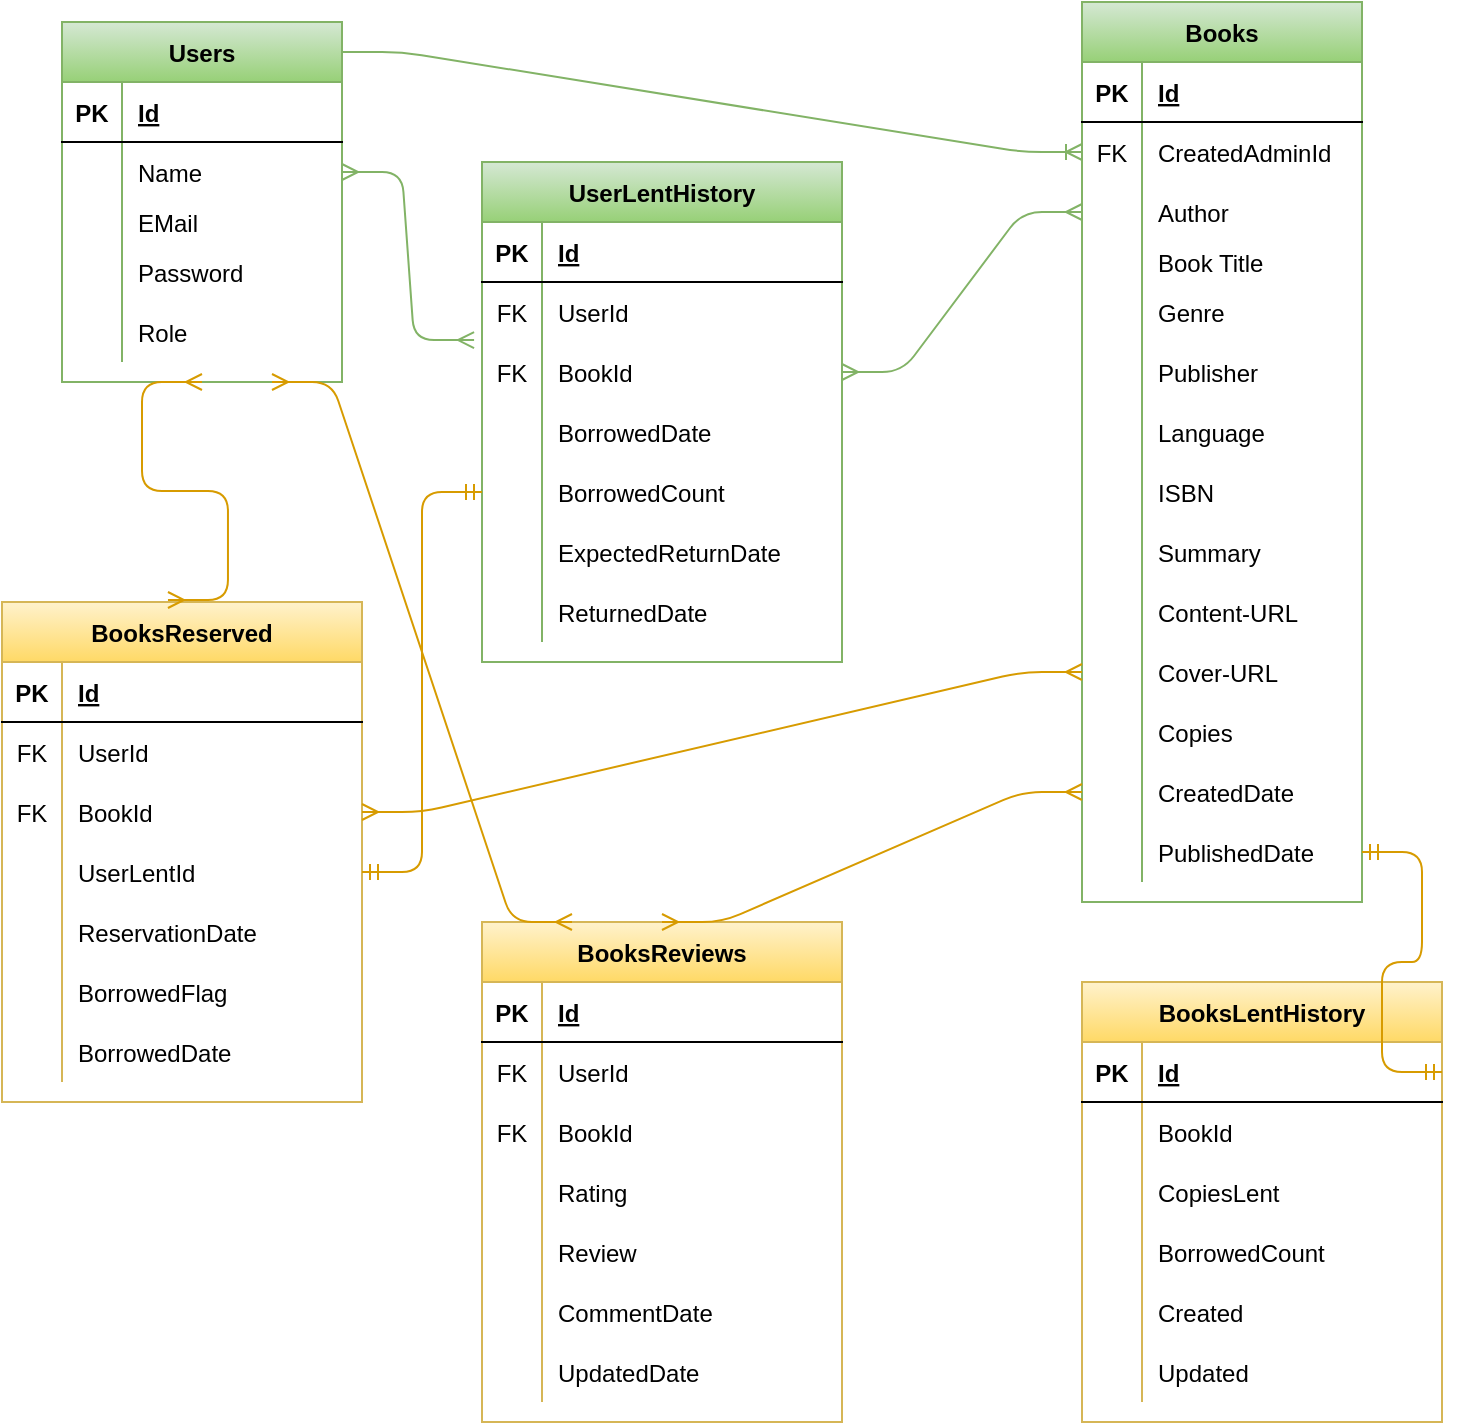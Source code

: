 <mxfile version="13.10.4" type="device"><diagram id="R2lEEEUBdFMjLlhIrx00" name="Page-1"><mxGraphModel dx="868" dy="492" grid="1" gridSize="10" guides="1" tooltips="1" connect="1" arrows="1" fold="1" page="1" pageScale="1" pageWidth="850" pageHeight="1100" math="0" shadow="0" extFonts="Permanent Marker^https://fonts.googleapis.com/css?family=Permanent+Marker"><root><mxCell id="0"/><mxCell id="1" parent="0"/><mxCell id="43oPktWfeNGgpIkwOGLG-1" value="Users" style="shape=table;startSize=30;container=1;collapsible=1;childLayout=tableLayout;fixedRows=1;rowLines=0;fontStyle=1;align=center;resizeLast=1;gradientColor=#97d077;fillColor=#d5e8d4;strokeColor=#82b366;" vertex="1" parent="1"><mxGeometry x="80" y="30" width="140" height="180" as="geometry"/></mxCell><mxCell id="43oPktWfeNGgpIkwOGLG-2" value="" style="shape=partialRectangle;collapsible=0;dropTarget=0;pointerEvents=0;fillColor=none;top=0;left=0;bottom=1;right=0;points=[[0,0.5],[1,0.5]];portConstraint=eastwest;" vertex="1" parent="43oPktWfeNGgpIkwOGLG-1"><mxGeometry y="30" width="140" height="30" as="geometry"/></mxCell><mxCell id="43oPktWfeNGgpIkwOGLG-3" value="PK" style="shape=partialRectangle;connectable=0;fillColor=none;top=0;left=0;bottom=0;right=0;fontStyle=1;overflow=hidden;" vertex="1" parent="43oPktWfeNGgpIkwOGLG-2"><mxGeometry width="30" height="30" as="geometry"/></mxCell><mxCell id="43oPktWfeNGgpIkwOGLG-4" value="Id" style="shape=partialRectangle;connectable=0;fillColor=none;top=0;left=0;bottom=0;right=0;align=left;spacingLeft=6;fontStyle=5;overflow=hidden;" vertex="1" parent="43oPktWfeNGgpIkwOGLG-2"><mxGeometry x="30" width="110" height="30" as="geometry"/></mxCell><mxCell id="43oPktWfeNGgpIkwOGLG-5" value="" style="shape=partialRectangle;collapsible=0;dropTarget=0;pointerEvents=0;fillColor=none;top=0;left=0;bottom=0;right=0;points=[[0,0.5],[1,0.5]];portConstraint=eastwest;" vertex="1" parent="43oPktWfeNGgpIkwOGLG-1"><mxGeometry y="60" width="140" height="30" as="geometry"/></mxCell><mxCell id="43oPktWfeNGgpIkwOGLG-6" value="" style="shape=partialRectangle;connectable=0;fillColor=none;top=0;left=0;bottom=0;right=0;editable=1;overflow=hidden;" vertex="1" parent="43oPktWfeNGgpIkwOGLG-5"><mxGeometry width="30" height="30" as="geometry"/></mxCell><mxCell id="43oPktWfeNGgpIkwOGLG-7" value="Name" style="shape=partialRectangle;connectable=0;fillColor=none;top=0;left=0;bottom=0;right=0;align=left;spacingLeft=6;overflow=hidden;" vertex="1" parent="43oPktWfeNGgpIkwOGLG-5"><mxGeometry x="30" width="110" height="30" as="geometry"/></mxCell><mxCell id="43oPktWfeNGgpIkwOGLG-8" value="" style="shape=partialRectangle;collapsible=0;dropTarget=0;pointerEvents=0;fillColor=none;top=0;left=0;bottom=0;right=0;points=[[0,0.5],[1,0.5]];portConstraint=eastwest;" vertex="1" parent="43oPktWfeNGgpIkwOGLG-1"><mxGeometry y="90" width="140" height="20" as="geometry"/></mxCell><mxCell id="43oPktWfeNGgpIkwOGLG-9" value="" style="shape=partialRectangle;connectable=0;fillColor=none;top=0;left=0;bottom=0;right=0;editable=1;overflow=hidden;" vertex="1" parent="43oPktWfeNGgpIkwOGLG-8"><mxGeometry width="30" height="20" as="geometry"/></mxCell><mxCell id="43oPktWfeNGgpIkwOGLG-10" value="EMail" style="shape=partialRectangle;connectable=0;fillColor=none;top=0;left=0;bottom=0;right=0;align=left;spacingLeft=6;overflow=hidden;" vertex="1" parent="43oPktWfeNGgpIkwOGLG-8"><mxGeometry x="30" width="110" height="20" as="geometry"/></mxCell><mxCell id="43oPktWfeNGgpIkwOGLG-11" value="" style="shape=partialRectangle;collapsible=0;dropTarget=0;pointerEvents=0;fillColor=none;top=0;left=0;bottom=0;right=0;points=[[0,0.5],[1,0.5]];portConstraint=eastwest;" vertex="1" parent="43oPktWfeNGgpIkwOGLG-1"><mxGeometry y="110" width="140" height="30" as="geometry"/></mxCell><mxCell id="43oPktWfeNGgpIkwOGLG-12" value="" style="shape=partialRectangle;connectable=0;fillColor=none;top=0;left=0;bottom=0;right=0;editable=1;overflow=hidden;" vertex="1" parent="43oPktWfeNGgpIkwOGLG-11"><mxGeometry width="30" height="30" as="geometry"/></mxCell><mxCell id="43oPktWfeNGgpIkwOGLG-13" value="Password" style="shape=partialRectangle;connectable=0;fillColor=none;top=0;left=0;bottom=0;right=0;align=left;spacingLeft=6;overflow=hidden;" vertex="1" parent="43oPktWfeNGgpIkwOGLG-11"><mxGeometry x="30" width="110" height="30" as="geometry"/></mxCell><mxCell id="43oPktWfeNGgpIkwOGLG-27" style="shape=partialRectangle;collapsible=0;dropTarget=0;pointerEvents=0;fillColor=none;top=0;left=0;bottom=0;right=0;points=[[0,0.5],[1,0.5]];portConstraint=eastwest;" vertex="1" parent="43oPktWfeNGgpIkwOGLG-1"><mxGeometry y="140" width="140" height="30" as="geometry"/></mxCell><mxCell id="43oPktWfeNGgpIkwOGLG-28" style="shape=partialRectangle;connectable=0;fillColor=none;top=0;left=0;bottom=0;right=0;editable=1;overflow=hidden;" vertex="1" parent="43oPktWfeNGgpIkwOGLG-27"><mxGeometry width="30" height="30" as="geometry"/></mxCell><mxCell id="43oPktWfeNGgpIkwOGLG-29" value="Role" style="shape=partialRectangle;connectable=0;fillColor=none;top=0;left=0;bottom=0;right=0;align=left;spacingLeft=6;overflow=hidden;" vertex="1" parent="43oPktWfeNGgpIkwOGLG-27"><mxGeometry x="30" width="110" height="30" as="geometry"/></mxCell><mxCell id="43oPktWfeNGgpIkwOGLG-30" value="Books" style="shape=table;startSize=30;container=1;collapsible=1;childLayout=tableLayout;fixedRows=1;rowLines=0;fontStyle=1;align=center;resizeLast=1;gradientColor=#97d077;fillColor=#d5e8d4;strokeColor=#82b366;" vertex="1" parent="1"><mxGeometry x="590" y="20" width="140" height="450" as="geometry"/></mxCell><mxCell id="43oPktWfeNGgpIkwOGLG-31" value="" style="shape=partialRectangle;collapsible=0;dropTarget=0;pointerEvents=0;fillColor=none;top=0;left=0;bottom=1;right=0;points=[[0,0.5],[1,0.5]];portConstraint=eastwest;" vertex="1" parent="43oPktWfeNGgpIkwOGLG-30"><mxGeometry y="30" width="140" height="30" as="geometry"/></mxCell><mxCell id="43oPktWfeNGgpIkwOGLG-32" value="PK" style="shape=partialRectangle;connectable=0;fillColor=none;top=0;left=0;bottom=0;right=0;fontStyle=1;overflow=hidden;" vertex="1" parent="43oPktWfeNGgpIkwOGLG-31"><mxGeometry width="30" height="30" as="geometry"/></mxCell><mxCell id="43oPktWfeNGgpIkwOGLG-33" value="Id" style="shape=partialRectangle;connectable=0;fillColor=none;top=0;left=0;bottom=0;right=0;align=left;spacingLeft=6;fontStyle=5;overflow=hidden;" vertex="1" parent="43oPktWfeNGgpIkwOGLG-31"><mxGeometry x="30" width="110" height="30" as="geometry"/></mxCell><mxCell id="43oPktWfeNGgpIkwOGLG-109" style="shape=partialRectangle;collapsible=0;dropTarget=0;pointerEvents=0;fillColor=none;top=0;left=0;bottom=0;right=0;points=[[0,0.5],[1,0.5]];portConstraint=eastwest;" vertex="1" parent="43oPktWfeNGgpIkwOGLG-30"><mxGeometry y="60" width="140" height="30" as="geometry"/></mxCell><mxCell id="43oPktWfeNGgpIkwOGLG-110" value="FK" style="shape=partialRectangle;connectable=0;fillColor=none;top=0;left=0;bottom=0;right=0;editable=1;overflow=hidden;" vertex="1" parent="43oPktWfeNGgpIkwOGLG-109"><mxGeometry width="30" height="30" as="geometry"/></mxCell><mxCell id="43oPktWfeNGgpIkwOGLG-111" value="CreatedAdminId" style="shape=partialRectangle;connectable=0;fillColor=none;top=0;left=0;bottom=0;right=0;align=left;spacingLeft=6;overflow=hidden;" vertex="1" parent="43oPktWfeNGgpIkwOGLG-109"><mxGeometry x="30" width="110" height="30" as="geometry"/></mxCell><mxCell id="43oPktWfeNGgpIkwOGLG-34" value="" style="shape=partialRectangle;collapsible=0;dropTarget=0;pointerEvents=0;fillColor=none;top=0;left=0;bottom=0;right=0;points=[[0,0.5],[1,0.5]];portConstraint=eastwest;" vertex="1" parent="43oPktWfeNGgpIkwOGLG-30"><mxGeometry y="90" width="140" height="30" as="geometry"/></mxCell><mxCell id="43oPktWfeNGgpIkwOGLG-35" value="" style="shape=partialRectangle;connectable=0;fillColor=none;top=0;left=0;bottom=0;right=0;editable=1;overflow=hidden;" vertex="1" parent="43oPktWfeNGgpIkwOGLG-34"><mxGeometry width="30" height="30" as="geometry"/></mxCell><mxCell id="43oPktWfeNGgpIkwOGLG-36" value="Author" style="shape=partialRectangle;connectable=0;fillColor=none;top=0;left=0;bottom=0;right=0;align=left;spacingLeft=6;overflow=hidden;" vertex="1" parent="43oPktWfeNGgpIkwOGLG-34"><mxGeometry x="30" width="110" height="30" as="geometry"/></mxCell><mxCell id="43oPktWfeNGgpIkwOGLG-37" value="" style="shape=partialRectangle;collapsible=0;dropTarget=0;pointerEvents=0;fillColor=none;top=0;left=0;bottom=0;right=0;points=[[0,0.5],[1,0.5]];portConstraint=eastwest;" vertex="1" parent="43oPktWfeNGgpIkwOGLG-30"><mxGeometry y="120" width="140" height="20" as="geometry"/></mxCell><mxCell id="43oPktWfeNGgpIkwOGLG-38" value="" style="shape=partialRectangle;connectable=0;fillColor=none;top=0;left=0;bottom=0;right=0;editable=1;overflow=hidden;" vertex="1" parent="43oPktWfeNGgpIkwOGLG-37"><mxGeometry width="30" height="20" as="geometry"/></mxCell><mxCell id="43oPktWfeNGgpIkwOGLG-39" value="Book Title" style="shape=partialRectangle;connectable=0;fillColor=none;top=0;left=0;bottom=0;right=0;align=left;spacingLeft=6;overflow=hidden;" vertex="1" parent="43oPktWfeNGgpIkwOGLG-37"><mxGeometry x="30" width="110" height="20" as="geometry"/></mxCell><mxCell id="43oPktWfeNGgpIkwOGLG-40" value="" style="shape=partialRectangle;collapsible=0;dropTarget=0;pointerEvents=0;fillColor=none;top=0;left=0;bottom=0;right=0;points=[[0,0.5],[1,0.5]];portConstraint=eastwest;" vertex="1" parent="43oPktWfeNGgpIkwOGLG-30"><mxGeometry y="140" width="140" height="30" as="geometry"/></mxCell><mxCell id="43oPktWfeNGgpIkwOGLG-41" value="" style="shape=partialRectangle;connectable=0;fillColor=none;top=0;left=0;bottom=0;right=0;editable=1;overflow=hidden;" vertex="1" parent="43oPktWfeNGgpIkwOGLG-40"><mxGeometry width="30" height="30" as="geometry"/></mxCell><mxCell id="43oPktWfeNGgpIkwOGLG-42" value="Genre" style="shape=partialRectangle;connectable=0;fillColor=none;top=0;left=0;bottom=0;right=0;align=left;spacingLeft=6;overflow=hidden;" vertex="1" parent="43oPktWfeNGgpIkwOGLG-40"><mxGeometry x="30" width="110" height="30" as="geometry"/></mxCell><mxCell id="43oPktWfeNGgpIkwOGLG-43" style="shape=partialRectangle;collapsible=0;dropTarget=0;pointerEvents=0;fillColor=none;top=0;left=0;bottom=0;right=0;points=[[0,0.5],[1,0.5]];portConstraint=eastwest;" vertex="1" parent="43oPktWfeNGgpIkwOGLG-30"><mxGeometry y="170" width="140" height="30" as="geometry"/></mxCell><mxCell id="43oPktWfeNGgpIkwOGLG-44" style="shape=partialRectangle;connectable=0;fillColor=none;top=0;left=0;bottom=0;right=0;editable=1;overflow=hidden;" vertex="1" parent="43oPktWfeNGgpIkwOGLG-43"><mxGeometry width="30" height="30" as="geometry"/></mxCell><mxCell id="43oPktWfeNGgpIkwOGLG-45" value="Publisher" style="shape=partialRectangle;connectable=0;fillColor=none;top=0;left=0;bottom=0;right=0;align=left;spacingLeft=6;overflow=hidden;" vertex="1" parent="43oPktWfeNGgpIkwOGLG-43"><mxGeometry x="30" width="110" height="30" as="geometry"/></mxCell><mxCell id="43oPktWfeNGgpIkwOGLG-46" style="shape=partialRectangle;collapsible=0;dropTarget=0;pointerEvents=0;fillColor=none;top=0;left=0;bottom=0;right=0;points=[[0,0.5],[1,0.5]];portConstraint=eastwest;" vertex="1" parent="43oPktWfeNGgpIkwOGLG-30"><mxGeometry y="200" width="140" height="30" as="geometry"/></mxCell><mxCell id="43oPktWfeNGgpIkwOGLG-47" style="shape=partialRectangle;connectable=0;fillColor=none;top=0;left=0;bottom=0;right=0;editable=1;overflow=hidden;" vertex="1" parent="43oPktWfeNGgpIkwOGLG-46"><mxGeometry width="30" height="30" as="geometry"/></mxCell><mxCell id="43oPktWfeNGgpIkwOGLG-48" value="Language" style="shape=partialRectangle;connectable=0;fillColor=none;top=0;left=0;bottom=0;right=0;align=left;spacingLeft=6;overflow=hidden;" vertex="1" parent="43oPktWfeNGgpIkwOGLG-46"><mxGeometry x="30" width="110" height="30" as="geometry"/></mxCell><mxCell id="43oPktWfeNGgpIkwOGLG-55" style="shape=partialRectangle;collapsible=0;dropTarget=0;pointerEvents=0;fillColor=none;top=0;left=0;bottom=0;right=0;points=[[0,0.5],[1,0.5]];portConstraint=eastwest;" vertex="1" parent="43oPktWfeNGgpIkwOGLG-30"><mxGeometry y="230" width="140" height="30" as="geometry"/></mxCell><mxCell id="43oPktWfeNGgpIkwOGLG-56" style="shape=partialRectangle;connectable=0;fillColor=none;top=0;left=0;bottom=0;right=0;editable=1;overflow=hidden;" vertex="1" parent="43oPktWfeNGgpIkwOGLG-55"><mxGeometry width="30" height="30" as="geometry"/></mxCell><mxCell id="43oPktWfeNGgpIkwOGLG-57" value="ISBN" style="shape=partialRectangle;connectable=0;fillColor=none;top=0;left=0;bottom=0;right=0;align=left;spacingLeft=6;overflow=hidden;" vertex="1" parent="43oPktWfeNGgpIkwOGLG-55"><mxGeometry x="30" width="110" height="30" as="geometry"/></mxCell><mxCell id="43oPktWfeNGgpIkwOGLG-52" style="shape=partialRectangle;collapsible=0;dropTarget=0;pointerEvents=0;fillColor=none;top=0;left=0;bottom=0;right=0;points=[[0,0.5],[1,0.5]];portConstraint=eastwest;" vertex="1" parent="43oPktWfeNGgpIkwOGLG-30"><mxGeometry y="260" width="140" height="30" as="geometry"/></mxCell><mxCell id="43oPktWfeNGgpIkwOGLG-53" style="shape=partialRectangle;connectable=0;fillColor=none;top=0;left=0;bottom=0;right=0;editable=1;overflow=hidden;" vertex="1" parent="43oPktWfeNGgpIkwOGLG-52"><mxGeometry width="30" height="30" as="geometry"/></mxCell><mxCell id="43oPktWfeNGgpIkwOGLG-54" value="Summary" style="shape=partialRectangle;connectable=0;fillColor=none;top=0;left=0;bottom=0;right=0;align=left;spacingLeft=6;overflow=hidden;" vertex="1" parent="43oPktWfeNGgpIkwOGLG-52"><mxGeometry x="30" width="110" height="30" as="geometry"/></mxCell><mxCell id="43oPktWfeNGgpIkwOGLG-49" style="shape=partialRectangle;collapsible=0;dropTarget=0;pointerEvents=0;fillColor=none;top=0;left=0;bottom=0;right=0;points=[[0,0.5],[1,0.5]];portConstraint=eastwest;" vertex="1" parent="43oPktWfeNGgpIkwOGLG-30"><mxGeometry y="290" width="140" height="30" as="geometry"/></mxCell><mxCell id="43oPktWfeNGgpIkwOGLG-50" style="shape=partialRectangle;connectable=0;fillColor=none;top=0;left=0;bottom=0;right=0;editable=1;overflow=hidden;" vertex="1" parent="43oPktWfeNGgpIkwOGLG-49"><mxGeometry width="30" height="30" as="geometry"/></mxCell><mxCell id="43oPktWfeNGgpIkwOGLG-51" value="Content-URL" style="shape=partialRectangle;connectable=0;fillColor=none;top=0;left=0;bottom=0;right=0;align=left;spacingLeft=6;overflow=hidden;" vertex="1" parent="43oPktWfeNGgpIkwOGLG-49"><mxGeometry x="30" width="110" height="30" as="geometry"/></mxCell><mxCell id="43oPktWfeNGgpIkwOGLG-58" style="shape=partialRectangle;collapsible=0;dropTarget=0;pointerEvents=0;fillColor=none;top=0;left=0;bottom=0;right=0;points=[[0,0.5],[1,0.5]];portConstraint=eastwest;" vertex="1" parent="43oPktWfeNGgpIkwOGLG-30"><mxGeometry y="320" width="140" height="30" as="geometry"/></mxCell><mxCell id="43oPktWfeNGgpIkwOGLG-59" style="shape=partialRectangle;connectable=0;fillColor=none;top=0;left=0;bottom=0;right=0;editable=1;overflow=hidden;" vertex="1" parent="43oPktWfeNGgpIkwOGLG-58"><mxGeometry width="30" height="30" as="geometry"/></mxCell><mxCell id="43oPktWfeNGgpIkwOGLG-60" value="Cover-URL" style="shape=partialRectangle;connectable=0;fillColor=none;top=0;left=0;bottom=0;right=0;align=left;spacingLeft=6;overflow=hidden;" vertex="1" parent="43oPktWfeNGgpIkwOGLG-58"><mxGeometry x="30" width="110" height="30" as="geometry"/></mxCell><mxCell id="43oPktWfeNGgpIkwOGLG-134" style="shape=partialRectangle;collapsible=0;dropTarget=0;pointerEvents=0;fillColor=none;top=0;left=0;bottom=0;right=0;points=[[0,0.5],[1,0.5]];portConstraint=eastwest;" vertex="1" parent="43oPktWfeNGgpIkwOGLG-30"><mxGeometry y="350" width="140" height="30" as="geometry"/></mxCell><mxCell id="43oPktWfeNGgpIkwOGLG-135" style="shape=partialRectangle;connectable=0;fillColor=none;top=0;left=0;bottom=0;right=0;editable=1;overflow=hidden;" vertex="1" parent="43oPktWfeNGgpIkwOGLG-134"><mxGeometry width="30" height="30" as="geometry"/></mxCell><mxCell id="43oPktWfeNGgpIkwOGLG-136" value="Copies" style="shape=partialRectangle;connectable=0;fillColor=none;top=0;left=0;bottom=0;right=0;align=left;spacingLeft=6;overflow=hidden;" vertex="1" parent="43oPktWfeNGgpIkwOGLG-134"><mxGeometry x="30" width="110" height="30" as="geometry"/></mxCell><mxCell id="43oPktWfeNGgpIkwOGLG-137" style="shape=partialRectangle;collapsible=0;dropTarget=0;pointerEvents=0;fillColor=none;top=0;left=0;bottom=0;right=0;points=[[0,0.5],[1,0.5]];portConstraint=eastwest;" vertex="1" parent="43oPktWfeNGgpIkwOGLG-30"><mxGeometry y="380" width="140" height="30" as="geometry"/></mxCell><mxCell id="43oPktWfeNGgpIkwOGLG-138" style="shape=partialRectangle;connectable=0;fillColor=none;top=0;left=0;bottom=0;right=0;editable=1;overflow=hidden;" vertex="1" parent="43oPktWfeNGgpIkwOGLG-137"><mxGeometry width="30" height="30" as="geometry"/></mxCell><mxCell id="43oPktWfeNGgpIkwOGLG-139" value="CreatedDate" style="shape=partialRectangle;connectable=0;fillColor=none;top=0;left=0;bottom=0;right=0;align=left;spacingLeft=6;overflow=hidden;" vertex="1" parent="43oPktWfeNGgpIkwOGLG-137"><mxGeometry x="30" width="110" height="30" as="geometry"/></mxCell><mxCell id="43oPktWfeNGgpIkwOGLG-187" style="shape=partialRectangle;collapsible=0;dropTarget=0;pointerEvents=0;fillColor=none;top=0;left=0;bottom=0;right=0;points=[[0,0.5],[1,0.5]];portConstraint=eastwest;" vertex="1" parent="43oPktWfeNGgpIkwOGLG-30"><mxGeometry y="410" width="140" height="30" as="geometry"/></mxCell><mxCell id="43oPktWfeNGgpIkwOGLG-188" style="shape=partialRectangle;connectable=0;fillColor=none;top=0;left=0;bottom=0;right=0;editable=1;overflow=hidden;" vertex="1" parent="43oPktWfeNGgpIkwOGLG-187"><mxGeometry width="30" height="30" as="geometry"/></mxCell><mxCell id="43oPktWfeNGgpIkwOGLG-189" value="PublishedDate" style="shape=partialRectangle;connectable=0;fillColor=none;top=0;left=0;bottom=0;right=0;align=left;spacingLeft=6;overflow=hidden;" vertex="1" parent="43oPktWfeNGgpIkwOGLG-187"><mxGeometry x="30" width="110" height="30" as="geometry"/></mxCell><mxCell id="43oPktWfeNGgpIkwOGLG-61" value="BooksReserved" style="shape=table;startSize=30;container=1;collapsible=1;childLayout=tableLayout;fixedRows=1;rowLines=0;fontStyle=1;align=center;resizeLast=1;gradientColor=#ffd966;fillColor=#fff2cc;strokeColor=#d6b656;" vertex="1" parent="1"><mxGeometry x="50" y="320" width="180" height="250" as="geometry"/></mxCell><mxCell id="43oPktWfeNGgpIkwOGLG-62" value="" style="shape=partialRectangle;collapsible=0;dropTarget=0;pointerEvents=0;fillColor=none;top=0;left=0;bottom=1;right=0;points=[[0,0.5],[1,0.5]];portConstraint=eastwest;" vertex="1" parent="43oPktWfeNGgpIkwOGLG-61"><mxGeometry y="30" width="180" height="30" as="geometry"/></mxCell><mxCell id="43oPktWfeNGgpIkwOGLG-63" value="PK" style="shape=partialRectangle;connectable=0;fillColor=none;top=0;left=0;bottom=0;right=0;fontStyle=1;overflow=hidden;" vertex="1" parent="43oPktWfeNGgpIkwOGLG-62"><mxGeometry width="30" height="30" as="geometry"/></mxCell><mxCell id="43oPktWfeNGgpIkwOGLG-64" value="Id" style="shape=partialRectangle;connectable=0;fillColor=none;top=0;left=0;bottom=0;right=0;align=left;spacingLeft=6;fontStyle=5;overflow=hidden;" vertex="1" parent="43oPktWfeNGgpIkwOGLG-62"><mxGeometry x="30" width="150" height="30" as="geometry"/></mxCell><mxCell id="43oPktWfeNGgpIkwOGLG-65" value="" style="shape=partialRectangle;collapsible=0;dropTarget=0;pointerEvents=0;fillColor=none;top=0;left=0;bottom=0;right=0;points=[[0,0.5],[1,0.5]];portConstraint=eastwest;" vertex="1" parent="43oPktWfeNGgpIkwOGLG-61"><mxGeometry y="60" width="180" height="30" as="geometry"/></mxCell><mxCell id="43oPktWfeNGgpIkwOGLG-66" value="FK" style="shape=partialRectangle;connectable=0;fillColor=none;top=0;left=0;bottom=0;right=0;editable=1;overflow=hidden;" vertex="1" parent="43oPktWfeNGgpIkwOGLG-65"><mxGeometry width="30" height="30" as="geometry"/></mxCell><mxCell id="43oPktWfeNGgpIkwOGLG-67" value="UserId" style="shape=partialRectangle;connectable=0;fillColor=none;top=0;left=0;bottom=0;right=0;align=left;spacingLeft=6;overflow=hidden;" vertex="1" parent="43oPktWfeNGgpIkwOGLG-65"><mxGeometry x="30" width="150" height="30" as="geometry"/></mxCell><mxCell id="43oPktWfeNGgpIkwOGLG-68" value="" style="shape=partialRectangle;collapsible=0;dropTarget=0;pointerEvents=0;fillColor=none;top=0;left=0;bottom=0;right=0;points=[[0,0.5],[1,0.5]];portConstraint=eastwest;" vertex="1" parent="43oPktWfeNGgpIkwOGLG-61"><mxGeometry y="90" width="180" height="30" as="geometry"/></mxCell><mxCell id="43oPktWfeNGgpIkwOGLG-69" value="FK" style="shape=partialRectangle;connectable=0;fillColor=none;top=0;left=0;bottom=0;right=0;editable=1;overflow=hidden;" vertex="1" parent="43oPktWfeNGgpIkwOGLG-68"><mxGeometry width="30" height="30" as="geometry"/></mxCell><mxCell id="43oPktWfeNGgpIkwOGLG-70" value="BookId" style="shape=partialRectangle;connectable=0;fillColor=none;top=0;left=0;bottom=0;right=0;align=left;spacingLeft=6;overflow=hidden;" vertex="1" parent="43oPktWfeNGgpIkwOGLG-68"><mxGeometry x="30" width="150" height="30" as="geometry"/></mxCell><mxCell id="43oPktWfeNGgpIkwOGLG-154" style="shape=partialRectangle;collapsible=0;dropTarget=0;pointerEvents=0;fillColor=none;top=0;left=0;bottom=0;right=0;points=[[0,0.5],[1,0.5]];portConstraint=eastwest;" vertex="1" parent="43oPktWfeNGgpIkwOGLG-61"><mxGeometry y="120" width="180" height="30" as="geometry"/></mxCell><mxCell id="43oPktWfeNGgpIkwOGLG-155" style="shape=partialRectangle;connectable=0;fillColor=none;top=0;left=0;bottom=0;right=0;editable=1;overflow=hidden;" vertex="1" parent="43oPktWfeNGgpIkwOGLG-154"><mxGeometry width="30" height="30" as="geometry"/></mxCell><mxCell id="43oPktWfeNGgpIkwOGLG-156" value="UserLentId" style="shape=partialRectangle;connectable=0;fillColor=none;top=0;left=0;bottom=0;right=0;align=left;spacingLeft=6;overflow=hidden;" vertex="1" parent="43oPktWfeNGgpIkwOGLG-154"><mxGeometry x="30" width="150" height="30" as="geometry"/></mxCell><mxCell id="43oPktWfeNGgpIkwOGLG-71" value="" style="shape=partialRectangle;collapsible=0;dropTarget=0;pointerEvents=0;fillColor=none;top=0;left=0;bottom=0;right=0;points=[[0,0.5],[1,0.5]];portConstraint=eastwest;" vertex="1" parent="43oPktWfeNGgpIkwOGLG-61"><mxGeometry y="150" width="180" height="30" as="geometry"/></mxCell><mxCell id="43oPktWfeNGgpIkwOGLG-72" value="" style="shape=partialRectangle;connectable=0;fillColor=none;top=0;left=0;bottom=0;right=0;editable=1;overflow=hidden;" vertex="1" parent="43oPktWfeNGgpIkwOGLG-71"><mxGeometry width="30" height="30" as="geometry"/></mxCell><mxCell id="43oPktWfeNGgpIkwOGLG-73" value="ReservationDate" style="shape=partialRectangle;connectable=0;fillColor=none;top=0;left=0;bottom=0;right=0;align=left;spacingLeft=6;overflow=hidden;" vertex="1" parent="43oPktWfeNGgpIkwOGLG-71"><mxGeometry x="30" width="150" height="30" as="geometry"/></mxCell><mxCell id="43oPktWfeNGgpIkwOGLG-74" style="shape=partialRectangle;collapsible=0;dropTarget=0;pointerEvents=0;fillColor=none;top=0;left=0;bottom=0;right=0;points=[[0,0.5],[1,0.5]];portConstraint=eastwest;" vertex="1" parent="43oPktWfeNGgpIkwOGLG-61"><mxGeometry y="180" width="180" height="30" as="geometry"/></mxCell><mxCell id="43oPktWfeNGgpIkwOGLG-75" style="shape=partialRectangle;connectable=0;fillColor=none;top=0;left=0;bottom=0;right=0;editable=1;overflow=hidden;" vertex="1" parent="43oPktWfeNGgpIkwOGLG-74"><mxGeometry width="30" height="30" as="geometry"/></mxCell><mxCell id="43oPktWfeNGgpIkwOGLG-76" value="BorrowedFlag" style="shape=partialRectangle;connectable=0;fillColor=none;top=0;left=0;bottom=0;right=0;align=left;spacingLeft=6;overflow=hidden;" vertex="1" parent="43oPktWfeNGgpIkwOGLG-74"><mxGeometry x="30" width="150" height="30" as="geometry"/></mxCell><mxCell id="43oPktWfeNGgpIkwOGLG-112" style="shape=partialRectangle;collapsible=0;dropTarget=0;pointerEvents=0;fillColor=none;top=0;left=0;bottom=0;right=0;points=[[0,0.5],[1,0.5]];portConstraint=eastwest;" vertex="1" parent="43oPktWfeNGgpIkwOGLG-61"><mxGeometry y="210" width="180" height="30" as="geometry"/></mxCell><mxCell id="43oPktWfeNGgpIkwOGLG-113" style="shape=partialRectangle;connectable=0;fillColor=none;top=0;left=0;bottom=0;right=0;editable=1;overflow=hidden;" vertex="1" parent="43oPktWfeNGgpIkwOGLG-112"><mxGeometry width="30" height="30" as="geometry"/></mxCell><mxCell id="43oPktWfeNGgpIkwOGLG-114" value="BorrowedDate" style="shape=partialRectangle;connectable=0;fillColor=none;top=0;left=0;bottom=0;right=0;align=left;spacingLeft=6;overflow=hidden;" vertex="1" parent="43oPktWfeNGgpIkwOGLG-112"><mxGeometry x="30" width="150" height="30" as="geometry"/></mxCell><mxCell id="43oPktWfeNGgpIkwOGLG-90" value="UserLentHistory" style="shape=table;startSize=30;container=1;collapsible=1;childLayout=tableLayout;fixedRows=1;rowLines=0;fontStyle=1;align=center;resizeLast=1;gradientColor=#97d077;fillColor=#d5e8d4;strokeColor=#82b366;" vertex="1" parent="1"><mxGeometry x="290" y="100" width="180" height="250" as="geometry"/></mxCell><mxCell id="43oPktWfeNGgpIkwOGLG-91" value="" style="shape=partialRectangle;collapsible=0;dropTarget=0;pointerEvents=0;fillColor=none;top=0;left=0;bottom=1;right=0;points=[[0,0.5],[1,0.5]];portConstraint=eastwest;" vertex="1" parent="43oPktWfeNGgpIkwOGLG-90"><mxGeometry y="30" width="180" height="30" as="geometry"/></mxCell><mxCell id="43oPktWfeNGgpIkwOGLG-92" value="PK" style="shape=partialRectangle;connectable=0;fillColor=none;top=0;left=0;bottom=0;right=0;fontStyle=1;overflow=hidden;" vertex="1" parent="43oPktWfeNGgpIkwOGLG-91"><mxGeometry width="30" height="30" as="geometry"/></mxCell><mxCell id="43oPktWfeNGgpIkwOGLG-93" value="Id" style="shape=partialRectangle;connectable=0;fillColor=none;top=0;left=0;bottom=0;right=0;align=left;spacingLeft=6;fontStyle=5;overflow=hidden;" vertex="1" parent="43oPktWfeNGgpIkwOGLG-91"><mxGeometry x="30" width="150" height="30" as="geometry"/></mxCell><mxCell id="43oPktWfeNGgpIkwOGLG-94" value="" style="shape=partialRectangle;collapsible=0;dropTarget=0;pointerEvents=0;fillColor=none;top=0;left=0;bottom=0;right=0;points=[[0,0.5],[1,0.5]];portConstraint=eastwest;" vertex="1" parent="43oPktWfeNGgpIkwOGLG-90"><mxGeometry y="60" width="180" height="30" as="geometry"/></mxCell><mxCell id="43oPktWfeNGgpIkwOGLG-95" value="FK" style="shape=partialRectangle;connectable=0;fillColor=none;top=0;left=0;bottom=0;right=0;editable=1;overflow=hidden;" vertex="1" parent="43oPktWfeNGgpIkwOGLG-94"><mxGeometry width="30" height="30" as="geometry"/></mxCell><mxCell id="43oPktWfeNGgpIkwOGLG-96" value="UserId" style="shape=partialRectangle;connectable=0;fillColor=none;top=0;left=0;bottom=0;right=0;align=left;spacingLeft=6;overflow=hidden;" vertex="1" parent="43oPktWfeNGgpIkwOGLG-94"><mxGeometry x="30" width="150" height="30" as="geometry"/></mxCell><mxCell id="43oPktWfeNGgpIkwOGLG-97" value="" style="shape=partialRectangle;collapsible=0;dropTarget=0;pointerEvents=0;fillColor=none;top=0;left=0;bottom=0;right=0;points=[[0,0.5],[1,0.5]];portConstraint=eastwest;" vertex="1" parent="43oPktWfeNGgpIkwOGLG-90"><mxGeometry y="90" width="180" height="30" as="geometry"/></mxCell><mxCell id="43oPktWfeNGgpIkwOGLG-98" value="FK" style="shape=partialRectangle;connectable=0;fillColor=none;top=0;left=0;bottom=0;right=0;editable=1;overflow=hidden;" vertex="1" parent="43oPktWfeNGgpIkwOGLG-97"><mxGeometry width="30" height="30" as="geometry"/></mxCell><mxCell id="43oPktWfeNGgpIkwOGLG-99" value="BookId" style="shape=partialRectangle;connectable=0;fillColor=none;top=0;left=0;bottom=0;right=0;align=left;spacingLeft=6;overflow=hidden;" vertex="1" parent="43oPktWfeNGgpIkwOGLG-97"><mxGeometry x="30" width="150" height="30" as="geometry"/></mxCell><mxCell id="43oPktWfeNGgpIkwOGLG-100" value="" style="shape=partialRectangle;collapsible=0;dropTarget=0;pointerEvents=0;fillColor=none;top=0;left=0;bottom=0;right=0;points=[[0,0.5],[1,0.5]];portConstraint=eastwest;" vertex="1" parent="43oPktWfeNGgpIkwOGLG-90"><mxGeometry y="120" width="180" height="30" as="geometry"/></mxCell><mxCell id="43oPktWfeNGgpIkwOGLG-101" value="" style="shape=partialRectangle;connectable=0;fillColor=none;top=0;left=0;bottom=0;right=0;editable=1;overflow=hidden;" vertex="1" parent="43oPktWfeNGgpIkwOGLG-100"><mxGeometry width="30" height="30" as="geometry"/></mxCell><mxCell id="43oPktWfeNGgpIkwOGLG-102" value="BorrowedDate" style="shape=partialRectangle;connectable=0;fillColor=none;top=0;left=0;bottom=0;right=0;align=left;spacingLeft=6;overflow=hidden;" vertex="1" parent="43oPktWfeNGgpIkwOGLG-100"><mxGeometry x="30" width="150" height="30" as="geometry"/></mxCell><mxCell id="43oPktWfeNGgpIkwOGLG-103" style="shape=partialRectangle;collapsible=0;dropTarget=0;pointerEvents=0;fillColor=none;top=0;left=0;bottom=0;right=0;points=[[0,0.5],[1,0.5]];portConstraint=eastwest;" vertex="1" parent="43oPktWfeNGgpIkwOGLG-90"><mxGeometry y="150" width="180" height="30" as="geometry"/></mxCell><mxCell id="43oPktWfeNGgpIkwOGLG-104" style="shape=partialRectangle;connectable=0;fillColor=none;top=0;left=0;bottom=0;right=0;editable=1;overflow=hidden;" vertex="1" parent="43oPktWfeNGgpIkwOGLG-103"><mxGeometry width="30" height="30" as="geometry"/></mxCell><mxCell id="43oPktWfeNGgpIkwOGLG-105" value="BorrowedCount" style="shape=partialRectangle;connectable=0;fillColor=none;top=0;left=0;bottom=0;right=0;align=left;spacingLeft=6;overflow=hidden;" vertex="1" parent="43oPktWfeNGgpIkwOGLG-103"><mxGeometry x="30" width="150" height="30" as="geometry"/></mxCell><mxCell id="43oPktWfeNGgpIkwOGLG-118" style="shape=partialRectangle;collapsible=0;dropTarget=0;pointerEvents=0;fillColor=none;top=0;left=0;bottom=0;right=0;points=[[0,0.5],[1,0.5]];portConstraint=eastwest;" vertex="1" parent="43oPktWfeNGgpIkwOGLG-90"><mxGeometry y="180" width="180" height="30" as="geometry"/></mxCell><mxCell id="43oPktWfeNGgpIkwOGLG-119" style="shape=partialRectangle;connectable=0;fillColor=none;top=0;left=0;bottom=0;right=0;editable=1;overflow=hidden;" vertex="1" parent="43oPktWfeNGgpIkwOGLG-118"><mxGeometry width="30" height="30" as="geometry"/></mxCell><mxCell id="43oPktWfeNGgpIkwOGLG-120" value="ExpectedReturnDate" style="shape=partialRectangle;connectable=0;fillColor=none;top=0;left=0;bottom=0;right=0;align=left;spacingLeft=6;overflow=hidden;" vertex="1" parent="43oPktWfeNGgpIkwOGLG-118"><mxGeometry x="30" width="150" height="30" as="geometry"/></mxCell><mxCell id="43oPktWfeNGgpIkwOGLG-106" style="shape=partialRectangle;collapsible=0;dropTarget=0;pointerEvents=0;fillColor=none;top=0;left=0;bottom=0;right=0;points=[[0,0.5],[1,0.5]];portConstraint=eastwest;" vertex="1" parent="43oPktWfeNGgpIkwOGLG-90"><mxGeometry y="210" width="180" height="30" as="geometry"/></mxCell><mxCell id="43oPktWfeNGgpIkwOGLG-107" style="shape=partialRectangle;connectable=0;fillColor=none;top=0;left=0;bottom=0;right=0;editable=1;overflow=hidden;" vertex="1" parent="43oPktWfeNGgpIkwOGLG-106"><mxGeometry width="30" height="30" as="geometry"/></mxCell><mxCell id="43oPktWfeNGgpIkwOGLG-108" value="ReturnedDate" style="shape=partialRectangle;connectable=0;fillColor=none;top=0;left=0;bottom=0;right=0;align=left;spacingLeft=6;overflow=hidden;" vertex="1" parent="43oPktWfeNGgpIkwOGLG-106"><mxGeometry x="30" width="150" height="30" as="geometry"/></mxCell><mxCell id="43oPktWfeNGgpIkwOGLG-121" value="BooksLentHistory" style="shape=table;startSize=30;container=1;collapsible=1;childLayout=tableLayout;fixedRows=1;rowLines=0;fontStyle=1;align=center;resizeLast=1;gradientColor=#ffd966;fillColor=#fff2cc;strokeColor=#d6b656;" vertex="1" parent="1"><mxGeometry x="590" y="510" width="180" height="220" as="geometry"/></mxCell><mxCell id="43oPktWfeNGgpIkwOGLG-122" value="" style="shape=partialRectangle;collapsible=0;dropTarget=0;pointerEvents=0;fillColor=none;top=0;left=0;bottom=1;right=0;points=[[0,0.5],[1,0.5]];portConstraint=eastwest;" vertex="1" parent="43oPktWfeNGgpIkwOGLG-121"><mxGeometry y="30" width="180" height="30" as="geometry"/></mxCell><mxCell id="43oPktWfeNGgpIkwOGLG-123" value="PK" style="shape=partialRectangle;connectable=0;fillColor=none;top=0;left=0;bottom=0;right=0;fontStyle=1;overflow=hidden;" vertex="1" parent="43oPktWfeNGgpIkwOGLG-122"><mxGeometry width="30" height="30" as="geometry"/></mxCell><mxCell id="43oPktWfeNGgpIkwOGLG-124" value="Id" style="shape=partialRectangle;connectable=0;fillColor=none;top=0;left=0;bottom=0;right=0;align=left;spacingLeft=6;fontStyle=5;overflow=hidden;" vertex="1" parent="43oPktWfeNGgpIkwOGLG-122"><mxGeometry x="30" width="150" height="30" as="geometry"/></mxCell><mxCell id="43oPktWfeNGgpIkwOGLG-125" value="" style="shape=partialRectangle;collapsible=0;dropTarget=0;pointerEvents=0;fillColor=none;top=0;left=0;bottom=0;right=0;points=[[0,0.5],[1,0.5]];portConstraint=eastwest;" vertex="1" parent="43oPktWfeNGgpIkwOGLG-121"><mxGeometry y="60" width="180" height="30" as="geometry"/></mxCell><mxCell id="43oPktWfeNGgpIkwOGLG-126" value="" style="shape=partialRectangle;connectable=0;fillColor=none;top=0;left=0;bottom=0;right=0;editable=1;overflow=hidden;" vertex="1" parent="43oPktWfeNGgpIkwOGLG-125"><mxGeometry width="30" height="30" as="geometry"/></mxCell><mxCell id="43oPktWfeNGgpIkwOGLG-127" value="BookId" style="shape=partialRectangle;connectable=0;fillColor=none;top=0;left=0;bottom=0;right=0;align=left;spacingLeft=6;overflow=hidden;" vertex="1" parent="43oPktWfeNGgpIkwOGLG-125"><mxGeometry x="30" width="150" height="30" as="geometry"/></mxCell><mxCell id="43oPktWfeNGgpIkwOGLG-128" value="" style="shape=partialRectangle;collapsible=0;dropTarget=0;pointerEvents=0;fillColor=none;top=0;left=0;bottom=0;right=0;points=[[0,0.5],[1,0.5]];portConstraint=eastwest;" vertex="1" parent="43oPktWfeNGgpIkwOGLG-121"><mxGeometry y="90" width="180" height="30" as="geometry"/></mxCell><mxCell id="43oPktWfeNGgpIkwOGLG-129" value="" style="shape=partialRectangle;connectable=0;fillColor=none;top=0;left=0;bottom=0;right=0;editable=1;overflow=hidden;" vertex="1" parent="43oPktWfeNGgpIkwOGLG-128"><mxGeometry width="30" height="30" as="geometry"/></mxCell><mxCell id="43oPktWfeNGgpIkwOGLG-130" value="CopiesLent" style="shape=partialRectangle;connectable=0;fillColor=none;top=0;left=0;bottom=0;right=0;align=left;spacingLeft=6;overflow=hidden;" vertex="1" parent="43oPktWfeNGgpIkwOGLG-128"><mxGeometry x="30" width="150" height="30" as="geometry"/></mxCell><mxCell id="43oPktWfeNGgpIkwOGLG-131" value="" style="shape=partialRectangle;collapsible=0;dropTarget=0;pointerEvents=0;fillColor=none;top=0;left=0;bottom=0;right=0;points=[[0,0.5],[1,0.5]];portConstraint=eastwest;" vertex="1" parent="43oPktWfeNGgpIkwOGLG-121"><mxGeometry y="120" width="180" height="30" as="geometry"/></mxCell><mxCell id="43oPktWfeNGgpIkwOGLG-132" value="" style="shape=partialRectangle;connectable=0;fillColor=none;top=0;left=0;bottom=0;right=0;editable=1;overflow=hidden;" vertex="1" parent="43oPktWfeNGgpIkwOGLG-131"><mxGeometry width="30" height="30" as="geometry"/></mxCell><mxCell id="43oPktWfeNGgpIkwOGLG-133" value="BorrowedCount" style="shape=partialRectangle;connectable=0;fillColor=none;top=0;left=0;bottom=0;right=0;align=left;spacingLeft=6;overflow=hidden;" vertex="1" parent="43oPktWfeNGgpIkwOGLG-131"><mxGeometry x="30" width="150" height="30" as="geometry"/></mxCell><mxCell id="43oPktWfeNGgpIkwOGLG-140" style="shape=partialRectangle;collapsible=0;dropTarget=0;pointerEvents=0;fillColor=none;top=0;left=0;bottom=0;right=0;points=[[0,0.5],[1,0.5]];portConstraint=eastwest;" vertex="1" parent="43oPktWfeNGgpIkwOGLG-121"><mxGeometry y="150" width="180" height="30" as="geometry"/></mxCell><mxCell id="43oPktWfeNGgpIkwOGLG-141" style="shape=partialRectangle;connectable=0;fillColor=none;top=0;left=0;bottom=0;right=0;editable=1;overflow=hidden;" vertex="1" parent="43oPktWfeNGgpIkwOGLG-140"><mxGeometry width="30" height="30" as="geometry"/></mxCell><mxCell id="43oPktWfeNGgpIkwOGLG-142" value="Created" style="shape=partialRectangle;connectable=0;fillColor=none;top=0;left=0;bottom=0;right=0;align=left;spacingLeft=6;overflow=hidden;" vertex="1" parent="43oPktWfeNGgpIkwOGLG-140"><mxGeometry x="30" width="150" height="30" as="geometry"/></mxCell><mxCell id="43oPktWfeNGgpIkwOGLG-143" style="shape=partialRectangle;collapsible=0;dropTarget=0;pointerEvents=0;fillColor=none;top=0;left=0;bottom=0;right=0;points=[[0,0.5],[1,0.5]];portConstraint=eastwest;" vertex="1" parent="43oPktWfeNGgpIkwOGLG-121"><mxGeometry y="180" width="180" height="30" as="geometry"/></mxCell><mxCell id="43oPktWfeNGgpIkwOGLG-144" style="shape=partialRectangle;connectable=0;fillColor=none;top=0;left=0;bottom=0;right=0;editable=1;overflow=hidden;" vertex="1" parent="43oPktWfeNGgpIkwOGLG-143"><mxGeometry width="30" height="30" as="geometry"/></mxCell><mxCell id="43oPktWfeNGgpIkwOGLG-145" value="Updated" style="shape=partialRectangle;connectable=0;fillColor=none;top=0;left=0;bottom=0;right=0;align=left;spacingLeft=6;overflow=hidden;" vertex="1" parent="43oPktWfeNGgpIkwOGLG-143"><mxGeometry x="30" width="150" height="30" as="geometry"/></mxCell><mxCell id="43oPktWfeNGgpIkwOGLG-146" value="" style="edgeStyle=entityRelationEdgeStyle;fontSize=12;html=1;endArrow=ERoneToMany;entryX=0;entryY=0.5;entryDx=0;entryDy=0;gradientColor=#97d077;fillColor=#d5e8d4;strokeColor=#82b366;" edge="1" parent="1" target="43oPktWfeNGgpIkwOGLG-109"><mxGeometry width="100" height="100" relative="1" as="geometry"><mxPoint x="220" y="45" as="sourcePoint"/><mxPoint x="470" y="110" as="targetPoint"/></mxGeometry></mxCell><mxCell id="43oPktWfeNGgpIkwOGLG-147" value="" style="edgeStyle=entityRelationEdgeStyle;fontSize=12;html=1;endArrow=ERmany;startArrow=ERmany;entryX=0;entryY=0.5;entryDx=0;entryDy=0;exitX=1;exitY=0.5;exitDx=0;exitDy=0;gradientColor=#97d077;fillColor=#d5e8d4;strokeColor=#82b366;" edge="1" parent="1" source="43oPktWfeNGgpIkwOGLG-97" target="43oPktWfeNGgpIkwOGLG-34"><mxGeometry width="100" height="100" relative="1" as="geometry"><mxPoint x="370" y="310" as="sourcePoint"/><mxPoint x="470" y="210" as="targetPoint"/></mxGeometry></mxCell><mxCell id="43oPktWfeNGgpIkwOGLG-148" value="" style="edgeStyle=entityRelationEdgeStyle;fontSize=12;html=1;endArrow=ERmany;startArrow=ERmany;entryX=-0.022;entryY=-0.033;entryDx=0;entryDy=0;entryPerimeter=0;gradientColor=#97d077;fillColor=#d5e8d4;strokeColor=#82b366;" edge="1" parent="1" source="43oPktWfeNGgpIkwOGLG-5" target="43oPktWfeNGgpIkwOGLG-97"><mxGeometry width="100" height="100" relative="1" as="geometry"><mxPoint x="370" y="310" as="sourcePoint"/><mxPoint x="470" y="210" as="targetPoint"/></mxGeometry></mxCell><mxCell id="43oPktWfeNGgpIkwOGLG-149" value="" style="edgeStyle=entityRelationEdgeStyle;fontSize=12;html=1;endArrow=ERmany;startArrow=ERmany;entryX=0;entryY=0.5;entryDx=0;entryDy=0;exitX=1;exitY=0.5;exitDx=0;exitDy=0;gradientColor=#ffa500;fillColor=#ffcd28;strokeColor=#d79b00;" edge="1" parent="1" source="43oPktWfeNGgpIkwOGLG-68" target="43oPktWfeNGgpIkwOGLG-58"><mxGeometry width="100" height="100" relative="1" as="geometry"><mxPoint x="325" y="480" as="sourcePoint"/><mxPoint x="425" y="380" as="targetPoint"/></mxGeometry></mxCell><mxCell id="43oPktWfeNGgpIkwOGLG-157" value="" style="edgeStyle=entityRelationEdgeStyle;fontSize=12;html=1;endArrow=ERmandOne;startArrow=ERmandOne;entryX=0;entryY=0.5;entryDx=0;entryDy=0;exitX=1;exitY=0.5;exitDx=0;exitDy=0;gradientColor=#ffa500;fillColor=#ffcd28;strokeColor=#d79b00;" edge="1" parent="1" source="43oPktWfeNGgpIkwOGLG-154" target="43oPktWfeNGgpIkwOGLG-103"><mxGeometry width="100" height="100" relative="1" as="geometry"><mxPoint x="370" y="410" as="sourcePoint"/><mxPoint x="470" y="310" as="targetPoint"/></mxGeometry></mxCell><mxCell id="43oPktWfeNGgpIkwOGLG-158" value="" style="edgeStyle=entityRelationEdgeStyle;fontSize=12;html=1;endArrow=ERmany;startArrow=ERmany;exitX=0.461;exitY=-0.004;exitDx=0;exitDy=0;entryX=0.5;entryY=1;entryDx=0;entryDy=0;exitPerimeter=0;gradientColor=#ffa500;fillColor=#ffcd28;strokeColor=#d79b00;" edge="1" parent="1" source="43oPktWfeNGgpIkwOGLG-61" target="43oPktWfeNGgpIkwOGLG-1"><mxGeometry width="100" height="100" relative="1" as="geometry"><mxPoint x="-20" y="260" as="sourcePoint"/><mxPoint x="80" y="160" as="targetPoint"/></mxGeometry></mxCell><mxCell id="43oPktWfeNGgpIkwOGLG-159" value="" style="edgeStyle=entityRelationEdgeStyle;fontSize=12;html=1;endArrow=ERmandOne;startArrow=ERmandOne;exitX=1;exitY=0.5;exitDx=0;exitDy=0;gradientColor=#ffa500;fillColor=#ffcd28;strokeColor=#d79b00;entryX=1;entryY=0.5;entryDx=0;entryDy=0;" edge="1" parent="1" source="43oPktWfeNGgpIkwOGLG-122" target="43oPktWfeNGgpIkwOGLG-187"><mxGeometry width="100" height="100" relative="1" as="geometry"><mxPoint x="370" y="510" as="sourcePoint"/><mxPoint x="670" y="440" as="targetPoint"/></mxGeometry></mxCell><mxCell id="43oPktWfeNGgpIkwOGLG-163" value="BooksReviews" style="shape=table;startSize=30;container=1;collapsible=1;childLayout=tableLayout;fixedRows=1;rowLines=0;fontStyle=1;align=center;resizeLast=1;gradientColor=#ffd966;fillColor=#fff2cc;strokeColor=#d6b656;" vertex="1" parent="1"><mxGeometry x="290" y="480" width="180" height="250" as="geometry"/></mxCell><mxCell id="43oPktWfeNGgpIkwOGLG-164" value="" style="shape=partialRectangle;collapsible=0;dropTarget=0;pointerEvents=0;fillColor=none;top=0;left=0;bottom=1;right=0;points=[[0,0.5],[1,0.5]];portConstraint=eastwest;" vertex="1" parent="43oPktWfeNGgpIkwOGLG-163"><mxGeometry y="30" width="180" height="30" as="geometry"/></mxCell><mxCell id="43oPktWfeNGgpIkwOGLG-165" value="PK" style="shape=partialRectangle;connectable=0;fillColor=none;top=0;left=0;bottom=0;right=0;fontStyle=1;overflow=hidden;" vertex="1" parent="43oPktWfeNGgpIkwOGLG-164"><mxGeometry width="30" height="30" as="geometry"/></mxCell><mxCell id="43oPktWfeNGgpIkwOGLG-166" value="Id" style="shape=partialRectangle;connectable=0;fillColor=none;top=0;left=0;bottom=0;right=0;align=left;spacingLeft=6;fontStyle=5;overflow=hidden;" vertex="1" parent="43oPktWfeNGgpIkwOGLG-164"><mxGeometry x="30" width="150" height="30" as="geometry"/></mxCell><mxCell id="43oPktWfeNGgpIkwOGLG-167" value="" style="shape=partialRectangle;collapsible=0;dropTarget=0;pointerEvents=0;fillColor=none;top=0;left=0;bottom=0;right=0;points=[[0,0.5],[1,0.5]];portConstraint=eastwest;" vertex="1" parent="43oPktWfeNGgpIkwOGLG-163"><mxGeometry y="60" width="180" height="30" as="geometry"/></mxCell><mxCell id="43oPktWfeNGgpIkwOGLG-168" value="FK" style="shape=partialRectangle;connectable=0;fillColor=none;top=0;left=0;bottom=0;right=0;editable=1;overflow=hidden;" vertex="1" parent="43oPktWfeNGgpIkwOGLG-167"><mxGeometry width="30" height="30" as="geometry"/></mxCell><mxCell id="43oPktWfeNGgpIkwOGLG-169" value="UserId" style="shape=partialRectangle;connectable=0;fillColor=none;top=0;left=0;bottom=0;right=0;align=left;spacingLeft=6;overflow=hidden;" vertex="1" parent="43oPktWfeNGgpIkwOGLG-167"><mxGeometry x="30" width="150" height="30" as="geometry"/></mxCell><mxCell id="43oPktWfeNGgpIkwOGLG-170" value="" style="shape=partialRectangle;collapsible=0;dropTarget=0;pointerEvents=0;fillColor=none;top=0;left=0;bottom=0;right=0;points=[[0,0.5],[1,0.5]];portConstraint=eastwest;" vertex="1" parent="43oPktWfeNGgpIkwOGLG-163"><mxGeometry y="90" width="180" height="30" as="geometry"/></mxCell><mxCell id="43oPktWfeNGgpIkwOGLG-171" value="FK" style="shape=partialRectangle;connectable=0;fillColor=none;top=0;left=0;bottom=0;right=0;editable=1;overflow=hidden;" vertex="1" parent="43oPktWfeNGgpIkwOGLG-170"><mxGeometry width="30" height="30" as="geometry"/></mxCell><mxCell id="43oPktWfeNGgpIkwOGLG-172" value="BookId" style="shape=partialRectangle;connectable=0;fillColor=none;top=0;left=0;bottom=0;right=0;align=left;spacingLeft=6;overflow=hidden;" vertex="1" parent="43oPktWfeNGgpIkwOGLG-170"><mxGeometry x="30" width="150" height="30" as="geometry"/></mxCell><mxCell id="43oPktWfeNGgpIkwOGLG-173" style="shape=partialRectangle;collapsible=0;dropTarget=0;pointerEvents=0;fillColor=none;top=0;left=0;bottom=0;right=0;points=[[0,0.5],[1,0.5]];portConstraint=eastwest;" vertex="1" parent="43oPktWfeNGgpIkwOGLG-163"><mxGeometry y="120" width="180" height="30" as="geometry"/></mxCell><mxCell id="43oPktWfeNGgpIkwOGLG-174" style="shape=partialRectangle;connectable=0;fillColor=none;top=0;left=0;bottom=0;right=0;editable=1;overflow=hidden;" vertex="1" parent="43oPktWfeNGgpIkwOGLG-173"><mxGeometry width="30" height="30" as="geometry"/></mxCell><mxCell id="43oPktWfeNGgpIkwOGLG-175" value="Rating" style="shape=partialRectangle;connectable=0;fillColor=none;top=0;left=0;bottom=0;right=0;align=left;spacingLeft=6;overflow=hidden;" vertex="1" parent="43oPktWfeNGgpIkwOGLG-173"><mxGeometry x="30" width="150" height="30" as="geometry"/></mxCell><mxCell id="43oPktWfeNGgpIkwOGLG-176" value="" style="shape=partialRectangle;collapsible=0;dropTarget=0;pointerEvents=0;fillColor=none;top=0;left=0;bottom=0;right=0;points=[[0,0.5],[1,0.5]];portConstraint=eastwest;" vertex="1" parent="43oPktWfeNGgpIkwOGLG-163"><mxGeometry y="150" width="180" height="30" as="geometry"/></mxCell><mxCell id="43oPktWfeNGgpIkwOGLG-177" value="" style="shape=partialRectangle;connectable=0;fillColor=none;top=0;left=0;bottom=0;right=0;editable=1;overflow=hidden;" vertex="1" parent="43oPktWfeNGgpIkwOGLG-176"><mxGeometry width="30" height="30" as="geometry"/></mxCell><mxCell id="43oPktWfeNGgpIkwOGLG-178" value="Review" style="shape=partialRectangle;connectable=0;fillColor=none;top=0;left=0;bottom=0;right=0;align=left;spacingLeft=6;overflow=hidden;" vertex="1" parent="43oPktWfeNGgpIkwOGLG-176"><mxGeometry x="30" width="150" height="30" as="geometry"/></mxCell><mxCell id="43oPktWfeNGgpIkwOGLG-179" style="shape=partialRectangle;collapsible=0;dropTarget=0;pointerEvents=0;fillColor=none;top=0;left=0;bottom=0;right=0;points=[[0,0.5],[1,0.5]];portConstraint=eastwest;" vertex="1" parent="43oPktWfeNGgpIkwOGLG-163"><mxGeometry y="180" width="180" height="30" as="geometry"/></mxCell><mxCell id="43oPktWfeNGgpIkwOGLG-180" style="shape=partialRectangle;connectable=0;fillColor=none;top=0;left=0;bottom=0;right=0;editable=1;overflow=hidden;" vertex="1" parent="43oPktWfeNGgpIkwOGLG-179"><mxGeometry width="30" height="30" as="geometry"/></mxCell><mxCell id="43oPktWfeNGgpIkwOGLG-181" value="CommentDate" style="shape=partialRectangle;connectable=0;fillColor=none;top=0;left=0;bottom=0;right=0;align=left;spacingLeft=6;overflow=hidden;" vertex="1" parent="43oPktWfeNGgpIkwOGLG-179"><mxGeometry x="30" width="150" height="30" as="geometry"/></mxCell><mxCell id="43oPktWfeNGgpIkwOGLG-182" style="shape=partialRectangle;collapsible=0;dropTarget=0;pointerEvents=0;fillColor=none;top=0;left=0;bottom=0;right=0;points=[[0,0.5],[1,0.5]];portConstraint=eastwest;" vertex="1" parent="43oPktWfeNGgpIkwOGLG-163"><mxGeometry y="210" width="180" height="30" as="geometry"/></mxCell><mxCell id="43oPktWfeNGgpIkwOGLG-183" style="shape=partialRectangle;connectable=0;fillColor=none;top=0;left=0;bottom=0;right=0;editable=1;overflow=hidden;" vertex="1" parent="43oPktWfeNGgpIkwOGLG-182"><mxGeometry width="30" height="30" as="geometry"/></mxCell><mxCell id="43oPktWfeNGgpIkwOGLG-184" value="UpdatedDate" style="shape=partialRectangle;connectable=0;fillColor=none;top=0;left=0;bottom=0;right=0;align=left;spacingLeft=6;overflow=hidden;" vertex="1" parent="43oPktWfeNGgpIkwOGLG-182"><mxGeometry x="30" width="150" height="30" as="geometry"/></mxCell><mxCell id="43oPktWfeNGgpIkwOGLG-185" value="" style="edgeStyle=entityRelationEdgeStyle;fontSize=12;html=1;endArrow=ERmany;startArrow=ERmany;entryX=0;entryY=0.5;entryDx=0;entryDy=0;exitX=0.5;exitY=0;exitDx=0;exitDy=0;gradientColor=#ffa500;fillColor=#ffcd28;strokeColor=#d79b00;" edge="1" parent="1" source="43oPktWfeNGgpIkwOGLG-163" target="43oPktWfeNGgpIkwOGLG-137"><mxGeometry width="100" height="100" relative="1" as="geometry"><mxPoint x="370" y="410" as="sourcePoint"/><mxPoint x="470" y="310" as="targetPoint"/></mxGeometry></mxCell><mxCell id="43oPktWfeNGgpIkwOGLG-186" value="" style="edgeStyle=entityRelationEdgeStyle;fontSize=12;html=1;endArrow=ERmany;startArrow=ERmany;entryX=0.75;entryY=1;entryDx=0;entryDy=0;exitX=0.25;exitY=0;exitDx=0;exitDy=0;gradientColor=#ffa500;fillColor=#ffcd28;strokeColor=#d79b00;" edge="1" parent="1" source="43oPktWfeNGgpIkwOGLG-163" target="43oPktWfeNGgpIkwOGLG-1"><mxGeometry width="100" height="100" relative="1" as="geometry"><mxPoint x="390" y="410" as="sourcePoint"/><mxPoint x="490" y="310" as="targetPoint"/></mxGeometry></mxCell></root></mxGraphModel></diagram></mxfile>
